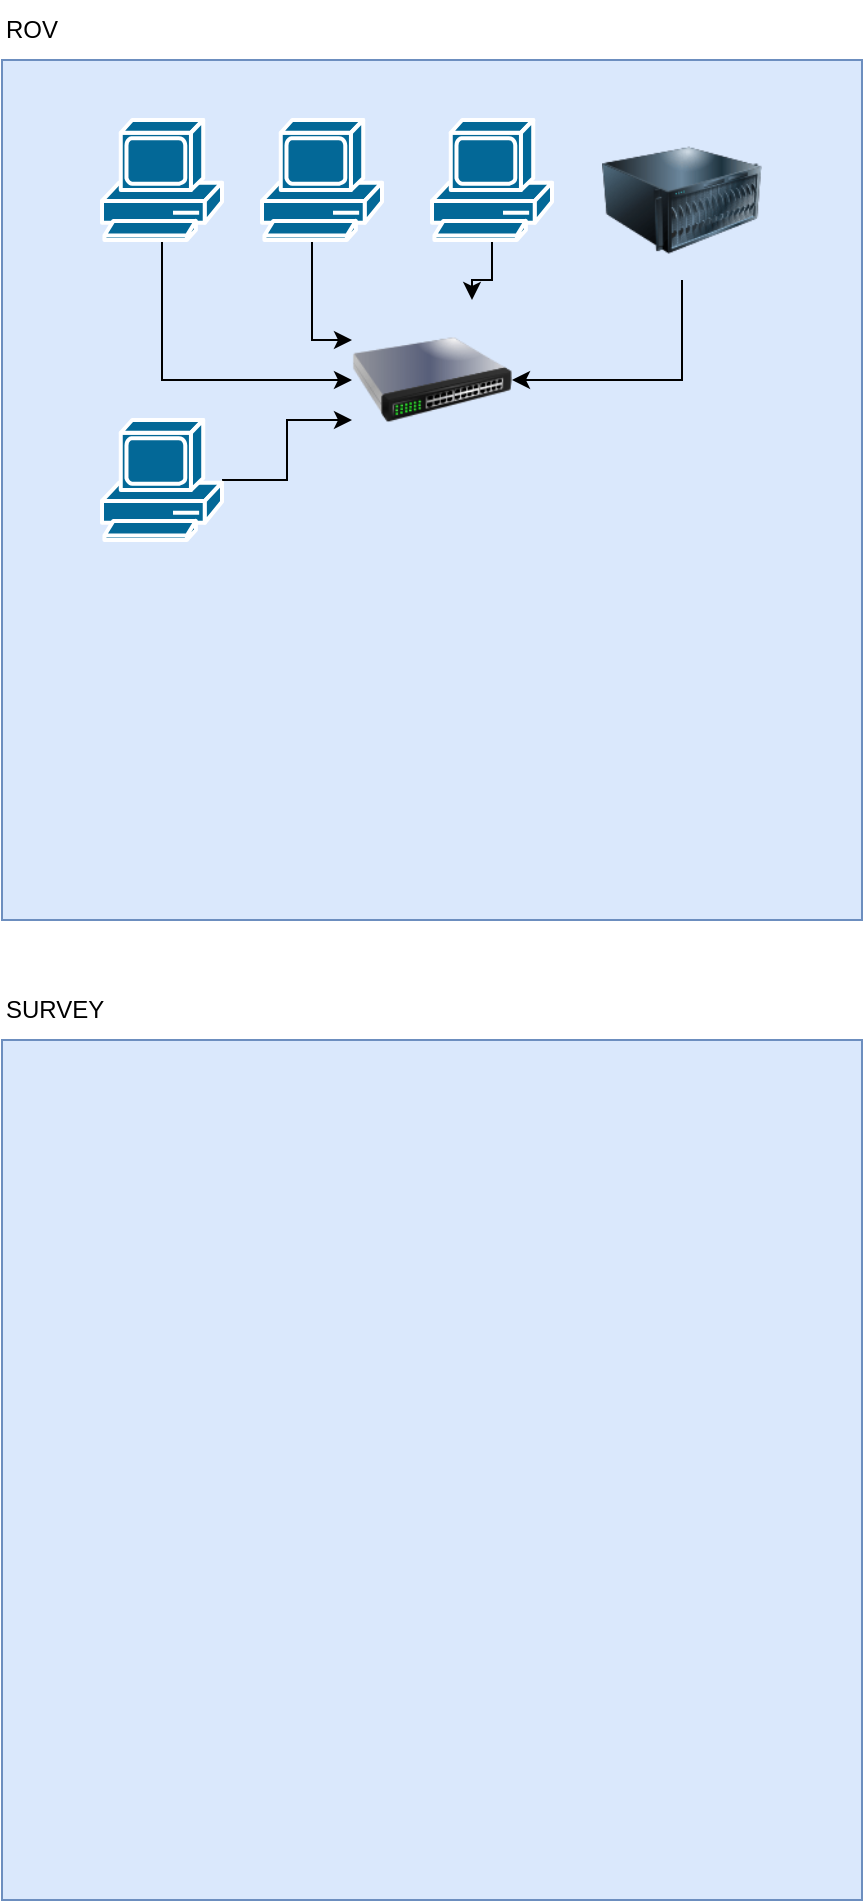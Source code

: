 <mxfile version="23.1.5" type="github">
  <diagram name="Page-1" id="5EkKsEHkEoh4in9_bS8d">
    <mxGraphModel dx="1434" dy="738" grid="1" gridSize="10" guides="1" tooltips="1" connect="1" arrows="1" fold="1" page="1" pageScale="1" pageWidth="850" pageHeight="1100" math="0" shadow="0">
      <root>
        <mxCell id="0" />
        <mxCell id="1" parent="0" />
        <mxCell id="WiqisFymTJ9R6mHblORX-1" value="" style="whiteSpace=wrap;html=1;aspect=fixed;fillColor=#dae8fc;strokeColor=#6c8ebf;" vertex="1" parent="1">
          <mxGeometry x="150" y="70" width="430" height="430" as="geometry" />
        </mxCell>
        <mxCell id="WiqisFymTJ9R6mHblORX-2" value="ROV" style="text;html=1;align=left;verticalAlign=middle;resizable=0;points=[];autosize=1;strokeColor=none;fillColor=none;" vertex="1" parent="1">
          <mxGeometry x="150" y="40" width="50" height="30" as="geometry" />
        </mxCell>
        <mxCell id="WiqisFymTJ9R6mHblORX-8" style="edgeStyle=orthogonalEdgeStyle;rounded=0;orthogonalLoop=1;jettySize=auto;html=1;" edge="1" parent="1" source="WiqisFymTJ9R6mHblORX-3" target="WiqisFymTJ9R6mHblORX-7">
          <mxGeometry relative="1" as="geometry">
            <Array as="points">
              <mxPoint x="230" y="230" />
            </Array>
          </mxGeometry>
        </mxCell>
        <mxCell id="WiqisFymTJ9R6mHblORX-3" value="" style="shape=mxgraph.cisco.computers_and_peripherals.pc;html=1;pointerEvents=1;dashed=0;fillColor=#036897;strokeColor=#ffffff;strokeWidth=2;verticalLabelPosition=bottom;verticalAlign=top;align=center;outlineConnect=0;" vertex="1" parent="1">
          <mxGeometry x="200" y="100" width="60" height="60" as="geometry" />
        </mxCell>
        <mxCell id="WiqisFymTJ9R6mHblORX-13" style="edgeStyle=orthogonalEdgeStyle;rounded=0;orthogonalLoop=1;jettySize=auto;html=1;entryX=0;entryY=0.25;entryDx=0;entryDy=0;" edge="1" parent="1" source="WiqisFymTJ9R6mHblORX-4" target="WiqisFymTJ9R6mHblORX-7">
          <mxGeometry relative="1" as="geometry">
            <Array as="points">
              <mxPoint x="305" y="210" />
            </Array>
          </mxGeometry>
        </mxCell>
        <mxCell id="WiqisFymTJ9R6mHblORX-4" value="" style="shape=mxgraph.cisco.computers_and_peripherals.pc;html=1;pointerEvents=1;dashed=0;fillColor=#036897;strokeColor=#ffffff;strokeWidth=2;verticalLabelPosition=bottom;verticalAlign=top;align=center;outlineConnect=0;" vertex="1" parent="1">
          <mxGeometry x="280" y="100" width="60" height="60" as="geometry" />
        </mxCell>
        <mxCell id="WiqisFymTJ9R6mHblORX-14" style="edgeStyle=orthogonalEdgeStyle;rounded=0;orthogonalLoop=1;jettySize=auto;html=1;entryX=0.75;entryY=0;entryDx=0;entryDy=0;" edge="1" parent="1" source="WiqisFymTJ9R6mHblORX-5" target="WiqisFymTJ9R6mHblORX-7">
          <mxGeometry relative="1" as="geometry" />
        </mxCell>
        <mxCell id="WiqisFymTJ9R6mHblORX-5" value="" style="shape=mxgraph.cisco.computers_and_peripherals.pc;html=1;pointerEvents=1;dashed=0;fillColor=#036897;strokeColor=#ffffff;strokeWidth=2;verticalLabelPosition=bottom;verticalAlign=top;align=center;outlineConnect=0;" vertex="1" parent="1">
          <mxGeometry x="365" y="100" width="60" height="60" as="geometry" />
        </mxCell>
        <mxCell id="WiqisFymTJ9R6mHblORX-9" style="edgeStyle=orthogonalEdgeStyle;rounded=0;orthogonalLoop=1;jettySize=auto;html=1;" edge="1" parent="1" source="WiqisFymTJ9R6mHblORX-6" target="WiqisFymTJ9R6mHblORX-7">
          <mxGeometry relative="1" as="geometry">
            <Array as="points">
              <mxPoint x="490" y="230" />
            </Array>
          </mxGeometry>
        </mxCell>
        <mxCell id="WiqisFymTJ9R6mHblORX-6" value="" style="image;html=1;image=img/lib/clip_art/computers/Server_128x128.png" vertex="1" parent="1">
          <mxGeometry x="450" y="100" width="80" height="80" as="geometry" />
        </mxCell>
        <mxCell id="WiqisFymTJ9R6mHblORX-7" value="" style="image;html=1;image=img/lib/clip_art/networking/Switch_128x128.png" vertex="1" parent="1">
          <mxGeometry x="325" y="190" width="80" height="80" as="geometry" />
        </mxCell>
        <mxCell id="WiqisFymTJ9R6mHblORX-15" value="" style="whiteSpace=wrap;html=1;aspect=fixed;fillColor=#dae8fc;strokeColor=#6c8ebf;" vertex="1" parent="1">
          <mxGeometry x="150" y="560" width="430" height="430" as="geometry" />
        </mxCell>
        <mxCell id="WiqisFymTJ9R6mHblORX-16" value="SURVEY" style="text;html=1;align=left;verticalAlign=middle;whiteSpace=wrap;rounded=0;" vertex="1" parent="1">
          <mxGeometry x="150" y="530" width="60" height="30" as="geometry" />
        </mxCell>
        <mxCell id="WiqisFymTJ9R6mHblORX-19" style="edgeStyle=orthogonalEdgeStyle;rounded=0;orthogonalLoop=1;jettySize=auto;html=1;entryX=0;entryY=0.75;entryDx=0;entryDy=0;" edge="1" parent="1" source="WiqisFymTJ9R6mHblORX-18" target="WiqisFymTJ9R6mHblORX-7">
          <mxGeometry relative="1" as="geometry" />
        </mxCell>
        <mxCell id="WiqisFymTJ9R6mHblORX-18" value="" style="shape=mxgraph.cisco.computers_and_peripherals.pc;html=1;pointerEvents=1;dashed=0;fillColor=#036897;strokeColor=#ffffff;strokeWidth=2;verticalLabelPosition=bottom;verticalAlign=top;align=center;outlineConnect=0;" vertex="1" parent="1">
          <mxGeometry x="200" y="250" width="60" height="60" as="geometry" />
        </mxCell>
      </root>
    </mxGraphModel>
  </diagram>
</mxfile>
